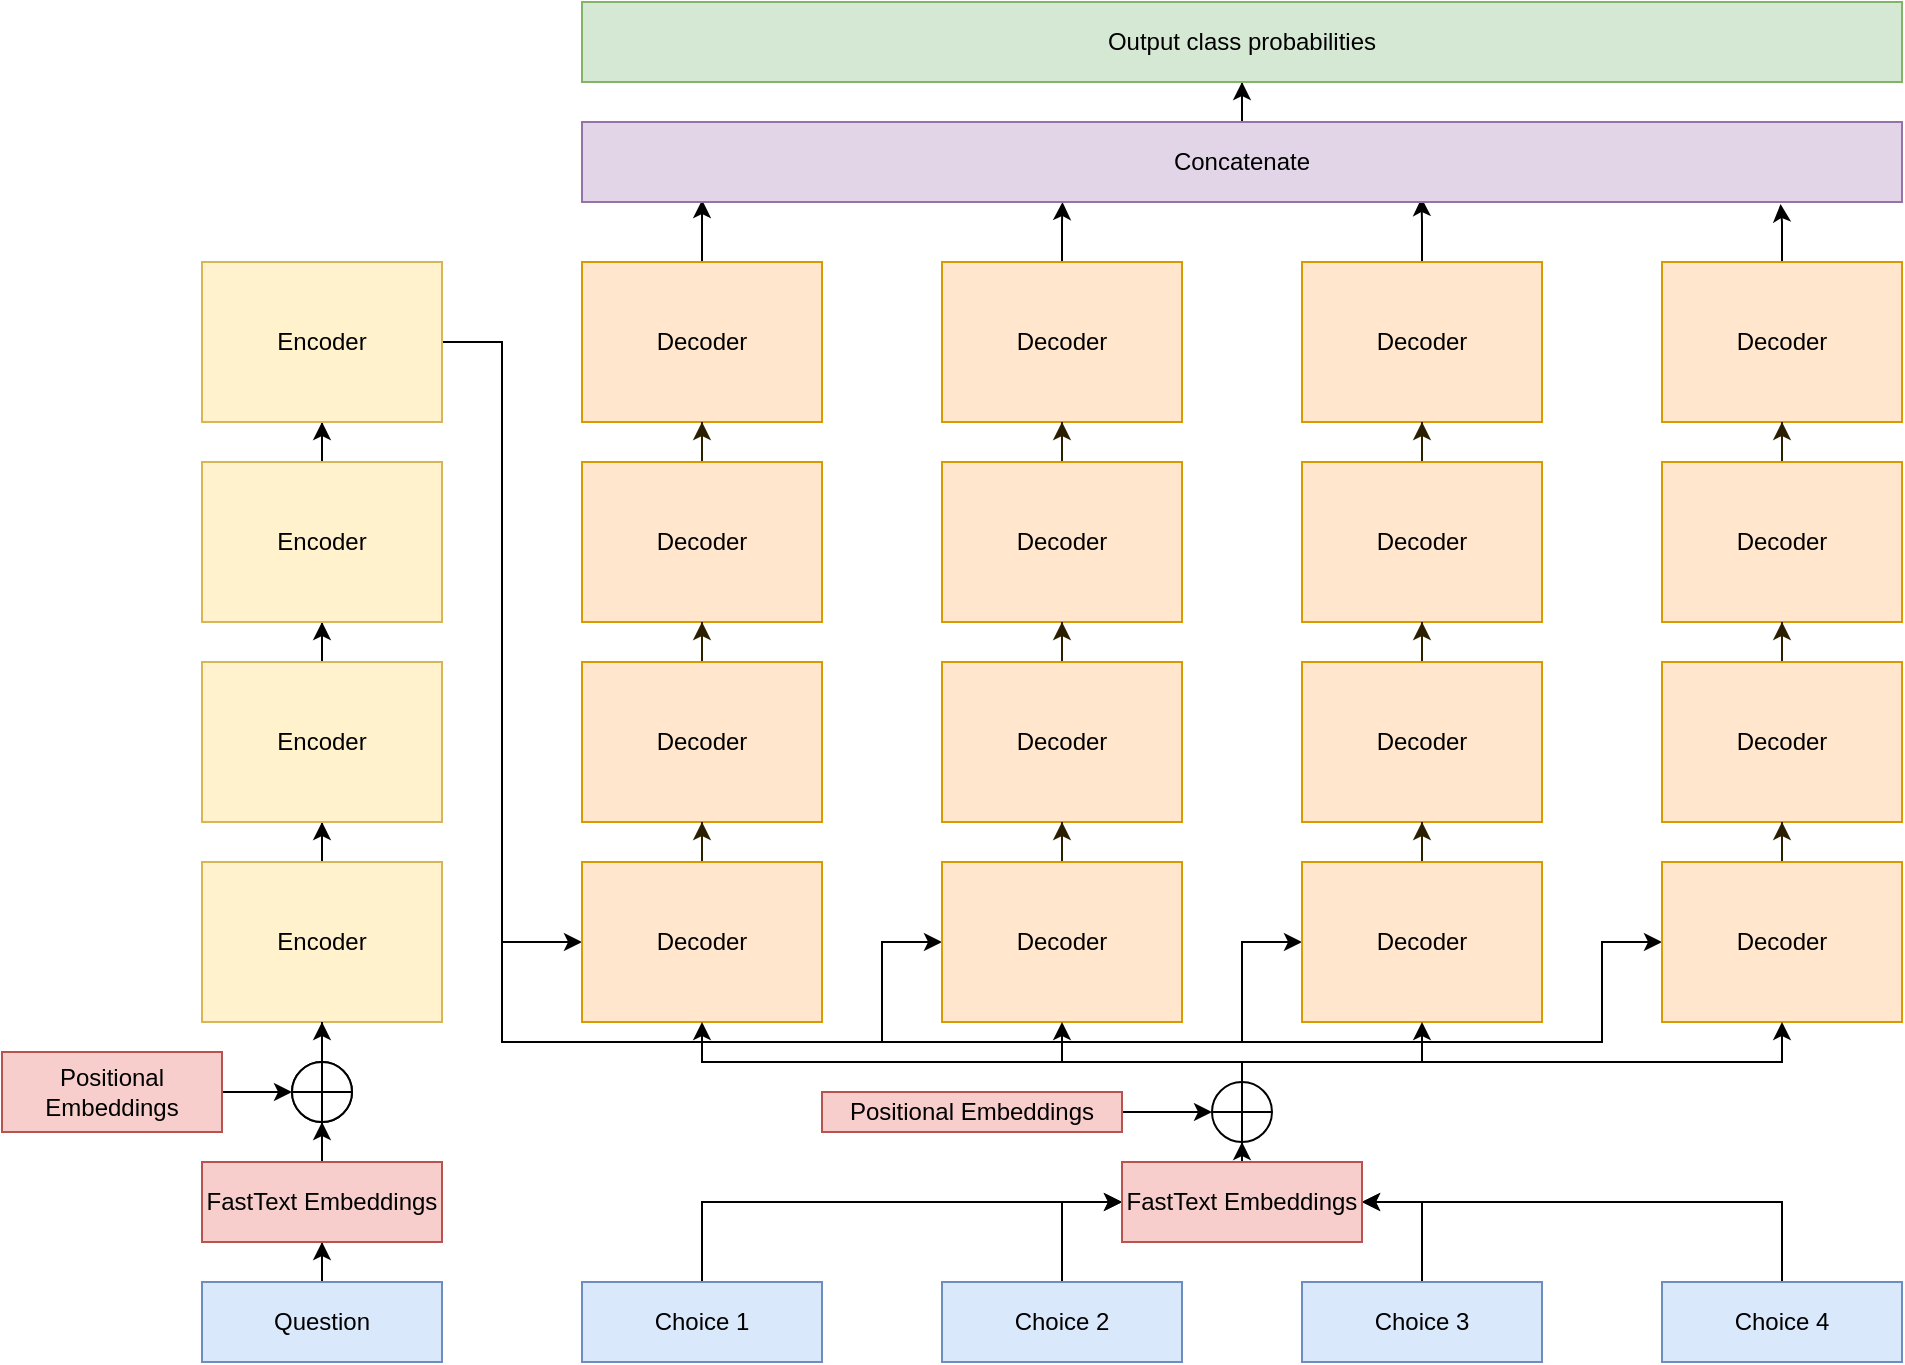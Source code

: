 <mxfile version="21.7.2" type="device">
  <diagram name="Page-1" id="6p_c5eLDCAtgNYo7CwoY">
    <mxGraphModel dx="2284" dy="1846" grid="1" gridSize="10" guides="1" tooltips="1" connect="1" arrows="1" fold="1" page="1" pageScale="1" pageWidth="850" pageHeight="1100" math="0" shadow="0">
      <root>
        <mxCell id="0" />
        <mxCell id="1" parent="0" />
        <mxCell id="1iTckNYjPTLDduQykOy3-5" style="edgeStyle=orthogonalEdgeStyle;rounded=0;orthogonalLoop=1;jettySize=auto;html=1;" edge="1" parent="1" source="1iTckNYjPTLDduQykOy3-1" target="1iTckNYjPTLDduQykOy3-2">
          <mxGeometry relative="1" as="geometry" />
        </mxCell>
        <mxCell id="1iTckNYjPTLDduQykOy3-1" value="Encoder" style="rounded=0;whiteSpace=wrap;html=1;fillColor=#fff2cc;strokeColor=#d6b656;" vertex="1" parent="1">
          <mxGeometry x="80" y="420" width="120" height="80" as="geometry" />
        </mxCell>
        <mxCell id="1iTckNYjPTLDduQykOy3-6" style="edgeStyle=orthogonalEdgeStyle;rounded=0;orthogonalLoop=1;jettySize=auto;html=1;" edge="1" parent="1" source="1iTckNYjPTLDduQykOy3-2" target="1iTckNYjPTLDduQykOy3-3">
          <mxGeometry relative="1" as="geometry" />
        </mxCell>
        <mxCell id="1iTckNYjPTLDduQykOy3-2" value="Encoder" style="rounded=0;whiteSpace=wrap;html=1;fillColor=#fff2cc;strokeColor=#d6b656;" vertex="1" parent="1">
          <mxGeometry x="80" y="320" width="120" height="80" as="geometry" />
        </mxCell>
        <mxCell id="1iTckNYjPTLDduQykOy3-7" style="edgeStyle=orthogonalEdgeStyle;rounded=0;orthogonalLoop=1;jettySize=auto;html=1;" edge="1" parent="1" source="1iTckNYjPTLDduQykOy3-3" target="1iTckNYjPTLDduQykOy3-4">
          <mxGeometry relative="1" as="geometry" />
        </mxCell>
        <mxCell id="1iTckNYjPTLDduQykOy3-3" value="Encoder" style="rounded=0;whiteSpace=wrap;html=1;fillColor=#fff2cc;strokeColor=#d6b656;" vertex="1" parent="1">
          <mxGeometry x="80" y="220" width="120" height="80" as="geometry" />
        </mxCell>
        <mxCell id="1iTckNYjPTLDduQykOy3-30" style="edgeStyle=orthogonalEdgeStyle;rounded=0;orthogonalLoop=1;jettySize=auto;html=1;entryX=0;entryY=0.5;entryDx=0;entryDy=0;" edge="1" parent="1" source="1iTckNYjPTLDduQykOy3-4" target="1iTckNYjPTLDduQykOy3-29">
          <mxGeometry relative="1" as="geometry">
            <Array as="points">
              <mxPoint x="230" y="160" />
              <mxPoint x="230" y="460" />
            </Array>
          </mxGeometry>
        </mxCell>
        <mxCell id="1iTckNYjPTLDduQykOy3-56" style="edgeStyle=orthogonalEdgeStyle;rounded=0;orthogonalLoop=1;jettySize=auto;html=1;entryX=0;entryY=0.5;entryDx=0;entryDy=0;" edge="1" parent="1" source="1iTckNYjPTLDduQykOy3-4" target="1iTckNYjPTLDduQykOy3-41">
          <mxGeometry relative="1" as="geometry">
            <Array as="points">
              <mxPoint x="230" y="160" />
              <mxPoint x="230" y="510" />
              <mxPoint x="420" y="510" />
              <mxPoint x="420" y="460" />
            </Array>
          </mxGeometry>
        </mxCell>
        <mxCell id="1iTckNYjPTLDduQykOy3-57" style="edgeStyle=orthogonalEdgeStyle;rounded=0;orthogonalLoop=1;jettySize=auto;html=1;entryX=0;entryY=0.5;entryDx=0;entryDy=0;" edge="1" parent="1" source="1iTckNYjPTLDduQykOy3-4" target="1iTckNYjPTLDduQykOy3-48">
          <mxGeometry relative="1" as="geometry">
            <Array as="points">
              <mxPoint x="230" y="160" />
              <mxPoint x="230" y="510" />
              <mxPoint x="600" y="510" />
              <mxPoint x="600" y="460" />
            </Array>
          </mxGeometry>
        </mxCell>
        <mxCell id="1iTckNYjPTLDduQykOy3-58" style="edgeStyle=orthogonalEdgeStyle;rounded=0;orthogonalLoop=1;jettySize=auto;html=1;entryX=0;entryY=0.5;entryDx=0;entryDy=0;" edge="1" parent="1" source="1iTckNYjPTLDduQykOy3-4" target="1iTckNYjPTLDduQykOy3-55">
          <mxGeometry relative="1" as="geometry">
            <Array as="points">
              <mxPoint x="230" y="160" />
              <mxPoint x="230" y="510" />
              <mxPoint x="780" y="510" />
              <mxPoint x="780" y="460" />
            </Array>
          </mxGeometry>
        </mxCell>
        <mxCell id="1iTckNYjPTLDduQykOy3-4" value="Encoder" style="rounded=0;whiteSpace=wrap;html=1;fillColor=#fff2cc;strokeColor=#d6b656;" vertex="1" parent="1">
          <mxGeometry x="80" y="120" width="120" height="80" as="geometry" />
        </mxCell>
        <mxCell id="1iTckNYjPTLDduQykOy3-10" style="edgeStyle=orthogonalEdgeStyle;rounded=0;orthogonalLoop=1;jettySize=auto;html=1;" edge="1" parent="1" source="1iTckNYjPTLDduQykOy3-8" target="1iTckNYjPTLDduQykOy3-9">
          <mxGeometry relative="1" as="geometry" />
        </mxCell>
        <mxCell id="1iTckNYjPTLDduQykOy3-8" value="Question" style="rounded=0;whiteSpace=wrap;html=1;fillColor=#dae8fc;strokeColor=#6c8ebf;" vertex="1" parent="1">
          <mxGeometry x="80" y="630" width="120" height="40" as="geometry" />
        </mxCell>
        <mxCell id="1iTckNYjPTLDduQykOy3-16" style="edgeStyle=orthogonalEdgeStyle;rounded=0;orthogonalLoop=1;jettySize=auto;html=1;entryX=0.5;entryY=1;entryDx=0;entryDy=0;" edge="1" parent="1" source="1iTckNYjPTLDduQykOy3-9" target="1iTckNYjPTLDduQykOy3-12">
          <mxGeometry relative="1" as="geometry" />
        </mxCell>
        <mxCell id="1iTckNYjPTLDduQykOy3-9" value="FastText Embeddings" style="rounded=0;whiteSpace=wrap;html=1;fillColor=#f8cecc;strokeColor=#b85450;" vertex="1" parent="1">
          <mxGeometry x="80" y="570" width="120" height="40" as="geometry" />
        </mxCell>
        <mxCell id="1iTckNYjPTLDduQykOy3-19" style="edgeStyle=orthogonalEdgeStyle;rounded=0;orthogonalLoop=1;jettySize=auto;html=1;entryX=0;entryY=0.5;entryDx=0;entryDy=0;" edge="1" parent="1" source="1iTckNYjPTLDduQykOy3-11" target="1iTckNYjPTLDduQykOy3-18">
          <mxGeometry relative="1" as="geometry" />
        </mxCell>
        <mxCell id="1iTckNYjPTLDduQykOy3-11" value="Positional Embeddings" style="text;html=1;align=center;verticalAlign=middle;whiteSpace=wrap;rounded=0;fillColor=#f8cecc;strokeColor=#b85450;" vertex="1" parent="1">
          <mxGeometry x="-20" y="515" width="110" height="40" as="geometry" />
        </mxCell>
        <mxCell id="1iTckNYjPTLDduQykOy3-17" style="edgeStyle=orthogonalEdgeStyle;rounded=0;orthogonalLoop=1;jettySize=auto;html=1;" edge="1" parent="1" source="1iTckNYjPTLDduQykOy3-12" target="1iTckNYjPTLDduQykOy3-1">
          <mxGeometry relative="1" as="geometry" />
        </mxCell>
        <mxCell id="1iTckNYjPTLDduQykOy3-12" value="" style="shape=orEllipse;perimeter=ellipsePerimeter;whiteSpace=wrap;html=1;backgroundOutline=1;" vertex="1" parent="1">
          <mxGeometry x="125" y="520" width="30" height="30" as="geometry" />
        </mxCell>
        <mxCell id="1iTckNYjPTLDduQykOy3-18" value="" style="shape=orEllipse;perimeter=ellipsePerimeter;whiteSpace=wrap;html=1;backgroundOutline=1;" vertex="1" parent="1">
          <mxGeometry x="125" y="520" width="30" height="30" as="geometry" />
        </mxCell>
        <mxCell id="1iTckNYjPTLDduQykOy3-92" style="edgeStyle=orthogonalEdgeStyle;rounded=0;orthogonalLoop=1;jettySize=auto;html=1;entryX=0.091;entryY=0.975;entryDx=0;entryDy=0;entryPerimeter=0;" edge="1" parent="1" source="1iTckNYjPTLDduQykOy3-26" target="1iTckNYjPTLDduQykOy3-87">
          <mxGeometry relative="1" as="geometry" />
        </mxCell>
        <mxCell id="1iTckNYjPTLDduQykOy3-26" value="Decoder" style="rounded=0;whiteSpace=wrap;html=1;fillColor=#ffe6cc;strokeColor=#d79b00;" vertex="1" parent="1">
          <mxGeometry x="270" y="120" width="120" height="80" as="geometry" />
        </mxCell>
        <mxCell id="1iTckNYjPTLDduQykOy3-34" style="edgeStyle=orthogonalEdgeStyle;rounded=0;orthogonalLoop=1;jettySize=auto;html=1;fillColor=#ffe6cc;strokeColor=#2B1F00;" edge="1" parent="1" source="1iTckNYjPTLDduQykOy3-27" target="1iTckNYjPTLDduQykOy3-26">
          <mxGeometry relative="1" as="geometry" />
        </mxCell>
        <mxCell id="1iTckNYjPTLDduQykOy3-27" value="Decoder" style="rounded=0;whiteSpace=wrap;html=1;fillColor=#ffe6cc;strokeColor=#d79b00;" vertex="1" parent="1">
          <mxGeometry x="270" y="220" width="120" height="80" as="geometry" />
        </mxCell>
        <mxCell id="1iTckNYjPTLDduQykOy3-33" style="edgeStyle=orthogonalEdgeStyle;rounded=0;orthogonalLoop=1;jettySize=auto;html=1;fillColor=#ffe6cc;strokeColor=#2B1F00;" edge="1" parent="1" source="1iTckNYjPTLDduQykOy3-28" target="1iTckNYjPTLDduQykOy3-27">
          <mxGeometry relative="1" as="geometry" />
        </mxCell>
        <mxCell id="1iTckNYjPTLDduQykOy3-28" value="Decoder" style="rounded=0;whiteSpace=wrap;html=1;fillColor=#ffe6cc;strokeColor=#d79b00;" vertex="1" parent="1">
          <mxGeometry x="270" y="320" width="120" height="80" as="geometry" />
        </mxCell>
        <mxCell id="1iTckNYjPTLDduQykOy3-31" style="edgeStyle=orthogonalEdgeStyle;rounded=0;orthogonalLoop=1;jettySize=auto;html=1;entryX=0.5;entryY=1;entryDx=0;entryDy=0;fillColor=#ffe6cc;strokeColor=#2B1F00;" edge="1" parent="1" source="1iTckNYjPTLDduQykOy3-29" target="1iTckNYjPTLDduQykOy3-28">
          <mxGeometry relative="1" as="geometry" />
        </mxCell>
        <mxCell id="1iTckNYjPTLDduQykOy3-29" value="Decoder" style="rounded=0;whiteSpace=wrap;html=1;fillColor=#ffe6cc;strokeColor=#d79b00;" vertex="1" parent="1">
          <mxGeometry x="270" y="420" width="120" height="80" as="geometry" />
        </mxCell>
        <mxCell id="1iTckNYjPTLDduQykOy3-93" style="edgeStyle=orthogonalEdgeStyle;rounded=0;orthogonalLoop=1;jettySize=auto;html=1;entryX=0.364;entryY=1;entryDx=0;entryDy=0;entryPerimeter=0;" edge="1" parent="1" source="1iTckNYjPTLDduQykOy3-35" target="1iTckNYjPTLDduQykOy3-87">
          <mxGeometry relative="1" as="geometry" />
        </mxCell>
        <mxCell id="1iTckNYjPTLDduQykOy3-35" value="Decoder" style="rounded=0;whiteSpace=wrap;html=1;fillColor=#ffe6cc;strokeColor=#d79b00;" vertex="1" parent="1">
          <mxGeometry x="450" y="120" width="120" height="80" as="geometry" />
        </mxCell>
        <mxCell id="1iTckNYjPTLDduQykOy3-36" style="edgeStyle=orthogonalEdgeStyle;rounded=0;orthogonalLoop=1;jettySize=auto;html=1;fillColor=#ffe6cc;strokeColor=#2B1F00;" edge="1" parent="1" source="1iTckNYjPTLDduQykOy3-37" target="1iTckNYjPTLDduQykOy3-35">
          <mxGeometry relative="1" as="geometry" />
        </mxCell>
        <mxCell id="1iTckNYjPTLDduQykOy3-37" value="Decoder" style="rounded=0;whiteSpace=wrap;html=1;fillColor=#ffe6cc;strokeColor=#d79b00;" vertex="1" parent="1">
          <mxGeometry x="450" y="220" width="120" height="80" as="geometry" />
        </mxCell>
        <mxCell id="1iTckNYjPTLDduQykOy3-38" style="edgeStyle=orthogonalEdgeStyle;rounded=0;orthogonalLoop=1;jettySize=auto;html=1;fillColor=#ffe6cc;strokeColor=#2B1F00;" edge="1" parent="1" source="1iTckNYjPTLDduQykOy3-39" target="1iTckNYjPTLDduQykOy3-37">
          <mxGeometry relative="1" as="geometry" />
        </mxCell>
        <mxCell id="1iTckNYjPTLDduQykOy3-39" value="Decoder" style="rounded=0;whiteSpace=wrap;html=1;fillColor=#ffe6cc;strokeColor=#d79b00;" vertex="1" parent="1">
          <mxGeometry x="450" y="320" width="120" height="80" as="geometry" />
        </mxCell>
        <mxCell id="1iTckNYjPTLDduQykOy3-40" style="edgeStyle=orthogonalEdgeStyle;rounded=0;orthogonalLoop=1;jettySize=auto;html=1;entryX=0.5;entryY=1;entryDx=0;entryDy=0;fillColor=#ffe6cc;strokeColor=#2B1F00;" edge="1" parent="1" source="1iTckNYjPTLDduQykOy3-41" target="1iTckNYjPTLDduQykOy3-39">
          <mxGeometry relative="1" as="geometry" />
        </mxCell>
        <mxCell id="1iTckNYjPTLDduQykOy3-41" value="Decoder" style="rounded=0;whiteSpace=wrap;html=1;fillColor=#ffe6cc;strokeColor=#d79b00;" vertex="1" parent="1">
          <mxGeometry x="450" y="420" width="120" height="80" as="geometry" />
        </mxCell>
        <mxCell id="1iTckNYjPTLDduQykOy3-94" style="edgeStyle=orthogonalEdgeStyle;rounded=0;orthogonalLoop=1;jettySize=auto;html=1;entryX=0.636;entryY=0.95;entryDx=0;entryDy=0;entryPerimeter=0;" edge="1" parent="1" source="1iTckNYjPTLDduQykOy3-42" target="1iTckNYjPTLDduQykOy3-87">
          <mxGeometry relative="1" as="geometry" />
        </mxCell>
        <mxCell id="1iTckNYjPTLDduQykOy3-42" value="Decoder" style="rounded=0;whiteSpace=wrap;html=1;fillColor=#ffe6cc;strokeColor=#d79b00;" vertex="1" parent="1">
          <mxGeometry x="630" y="120" width="120" height="80" as="geometry" />
        </mxCell>
        <mxCell id="1iTckNYjPTLDduQykOy3-43" style="edgeStyle=orthogonalEdgeStyle;rounded=0;orthogonalLoop=1;jettySize=auto;html=1;fillColor=#ffe6cc;strokeColor=#2B1F00;" edge="1" parent="1" source="1iTckNYjPTLDduQykOy3-44" target="1iTckNYjPTLDduQykOy3-42">
          <mxGeometry relative="1" as="geometry" />
        </mxCell>
        <mxCell id="1iTckNYjPTLDduQykOy3-44" value="Decoder" style="rounded=0;whiteSpace=wrap;html=1;fillColor=#ffe6cc;strokeColor=#d79b00;" vertex="1" parent="1">
          <mxGeometry x="630" y="220" width="120" height="80" as="geometry" />
        </mxCell>
        <mxCell id="1iTckNYjPTLDduQykOy3-45" style="edgeStyle=orthogonalEdgeStyle;rounded=0;orthogonalLoop=1;jettySize=auto;html=1;fillColor=#ffe6cc;strokeColor=#2B1F00;" edge="1" parent="1" source="1iTckNYjPTLDduQykOy3-46" target="1iTckNYjPTLDduQykOy3-44">
          <mxGeometry relative="1" as="geometry" />
        </mxCell>
        <mxCell id="1iTckNYjPTLDduQykOy3-46" value="Decoder" style="rounded=0;whiteSpace=wrap;html=1;fillColor=#ffe6cc;strokeColor=#d79b00;" vertex="1" parent="1">
          <mxGeometry x="630" y="320" width="120" height="80" as="geometry" />
        </mxCell>
        <mxCell id="1iTckNYjPTLDduQykOy3-47" style="edgeStyle=orthogonalEdgeStyle;rounded=0;orthogonalLoop=1;jettySize=auto;html=1;entryX=0.5;entryY=1;entryDx=0;entryDy=0;fillColor=#ffe6cc;strokeColor=#2B1F00;" edge="1" parent="1" source="1iTckNYjPTLDduQykOy3-48" target="1iTckNYjPTLDduQykOy3-46">
          <mxGeometry relative="1" as="geometry" />
        </mxCell>
        <mxCell id="1iTckNYjPTLDduQykOy3-48" value="Decoder" style="rounded=0;whiteSpace=wrap;html=1;fillColor=#ffe6cc;strokeColor=#d79b00;" vertex="1" parent="1">
          <mxGeometry x="630" y="420" width="120" height="80" as="geometry" />
        </mxCell>
        <mxCell id="1iTckNYjPTLDduQykOy3-95" style="edgeStyle=orthogonalEdgeStyle;rounded=0;orthogonalLoop=1;jettySize=auto;html=1;entryX=0.908;entryY=1.025;entryDx=0;entryDy=0;entryPerimeter=0;" edge="1" parent="1" source="1iTckNYjPTLDduQykOy3-49" target="1iTckNYjPTLDduQykOy3-87">
          <mxGeometry relative="1" as="geometry">
            <mxPoint x="870" y="90" as="targetPoint" />
          </mxGeometry>
        </mxCell>
        <mxCell id="1iTckNYjPTLDduQykOy3-49" value="Decoder" style="rounded=0;whiteSpace=wrap;html=1;fillColor=#ffe6cc;strokeColor=#d79b00;" vertex="1" parent="1">
          <mxGeometry x="810" y="120" width="120" height="80" as="geometry" />
        </mxCell>
        <mxCell id="1iTckNYjPTLDduQykOy3-50" style="edgeStyle=orthogonalEdgeStyle;rounded=0;orthogonalLoop=1;jettySize=auto;html=1;fillColor=#ffe6cc;strokeColor=#2B1F00;" edge="1" parent="1" source="1iTckNYjPTLDduQykOy3-51" target="1iTckNYjPTLDduQykOy3-49">
          <mxGeometry relative="1" as="geometry" />
        </mxCell>
        <mxCell id="1iTckNYjPTLDduQykOy3-51" value="Decoder" style="rounded=0;whiteSpace=wrap;html=1;fillColor=#ffe6cc;strokeColor=#d79b00;" vertex="1" parent="1">
          <mxGeometry x="810" y="220" width="120" height="80" as="geometry" />
        </mxCell>
        <mxCell id="1iTckNYjPTLDduQykOy3-52" style="edgeStyle=orthogonalEdgeStyle;rounded=0;orthogonalLoop=1;jettySize=auto;html=1;fillColor=#ffe6cc;strokeColor=#2B1F00;" edge="1" parent="1" source="1iTckNYjPTLDduQykOy3-53" target="1iTckNYjPTLDduQykOy3-51">
          <mxGeometry relative="1" as="geometry" />
        </mxCell>
        <mxCell id="1iTckNYjPTLDduQykOy3-53" value="Decoder" style="rounded=0;whiteSpace=wrap;html=1;fillColor=#ffe6cc;strokeColor=#d79b00;" vertex="1" parent="1">
          <mxGeometry x="810" y="320" width="120" height="80" as="geometry" />
        </mxCell>
        <mxCell id="1iTckNYjPTLDduQykOy3-54" style="edgeStyle=orthogonalEdgeStyle;rounded=0;orthogonalLoop=1;jettySize=auto;html=1;entryX=0.5;entryY=1;entryDx=0;entryDy=0;fillColor=#ffe6cc;strokeColor=#2B1F00;" edge="1" parent="1" source="1iTckNYjPTLDduQykOy3-55" target="1iTckNYjPTLDduQykOy3-53">
          <mxGeometry relative="1" as="geometry" />
        </mxCell>
        <mxCell id="1iTckNYjPTLDduQykOy3-55" value="Decoder" style="rounded=0;whiteSpace=wrap;html=1;fillColor=#ffe6cc;strokeColor=#d79b00;" vertex="1" parent="1">
          <mxGeometry x="810" y="420" width="120" height="80" as="geometry" />
        </mxCell>
        <mxCell id="1iTckNYjPTLDduQykOy3-66" style="edgeStyle=orthogonalEdgeStyle;rounded=0;orthogonalLoop=1;jettySize=auto;html=1;" edge="1" parent="1" source="1iTckNYjPTLDduQykOy3-59" target="1iTckNYjPTLDduQykOy3-65">
          <mxGeometry relative="1" as="geometry">
            <Array as="points">
              <mxPoint x="330" y="590" />
            </Array>
          </mxGeometry>
        </mxCell>
        <mxCell id="1iTckNYjPTLDduQykOy3-59" value="Choice 1" style="rounded=0;whiteSpace=wrap;html=1;fillColor=#dae8fc;strokeColor=#6c8ebf;" vertex="1" parent="1">
          <mxGeometry x="270" y="630" width="120" height="40" as="geometry" />
        </mxCell>
        <mxCell id="1iTckNYjPTLDduQykOy3-70" style="edgeStyle=orthogonalEdgeStyle;rounded=0;orthogonalLoop=1;jettySize=auto;html=1;entryX=0;entryY=0.5;entryDx=0;entryDy=0;" edge="1" parent="1" source="1iTckNYjPTLDduQykOy3-60" target="1iTckNYjPTLDduQykOy3-65">
          <mxGeometry relative="1" as="geometry" />
        </mxCell>
        <mxCell id="1iTckNYjPTLDduQykOy3-60" value="Choice 2" style="rounded=0;whiteSpace=wrap;html=1;fillColor=#dae8fc;strokeColor=#6c8ebf;" vertex="1" parent="1">
          <mxGeometry x="450" y="630" width="120" height="40" as="geometry" />
        </mxCell>
        <mxCell id="1iTckNYjPTLDduQykOy3-68" style="edgeStyle=orthogonalEdgeStyle;rounded=0;orthogonalLoop=1;jettySize=auto;html=1;entryX=1;entryY=0.5;entryDx=0;entryDy=0;" edge="1" parent="1" source="1iTckNYjPTLDduQykOy3-61" target="1iTckNYjPTLDduQykOy3-65">
          <mxGeometry relative="1" as="geometry" />
        </mxCell>
        <mxCell id="1iTckNYjPTLDduQykOy3-61" value="Choice 3" style="rounded=0;whiteSpace=wrap;html=1;fillColor=#dae8fc;strokeColor=#6c8ebf;" vertex="1" parent="1">
          <mxGeometry x="630" y="630" width="120" height="40" as="geometry" />
        </mxCell>
        <mxCell id="1iTckNYjPTLDduQykOy3-69" style="edgeStyle=orthogonalEdgeStyle;rounded=0;orthogonalLoop=1;jettySize=auto;html=1;entryX=1;entryY=0.5;entryDx=0;entryDy=0;" edge="1" parent="1" source="1iTckNYjPTLDduQykOy3-62" target="1iTckNYjPTLDduQykOy3-65">
          <mxGeometry relative="1" as="geometry">
            <Array as="points">
              <mxPoint x="870" y="590" />
            </Array>
          </mxGeometry>
        </mxCell>
        <mxCell id="1iTckNYjPTLDduQykOy3-62" value="&lt;div&gt;Choice 4&lt;/div&gt;" style="rounded=0;whiteSpace=wrap;html=1;fillColor=#dae8fc;strokeColor=#6c8ebf;" vertex="1" parent="1">
          <mxGeometry x="810" y="630" width="120" height="40" as="geometry" />
        </mxCell>
        <mxCell id="1iTckNYjPTLDduQykOy3-82" style="edgeStyle=orthogonalEdgeStyle;rounded=0;orthogonalLoop=1;jettySize=auto;html=1;entryX=0.5;entryY=1;entryDx=0;entryDy=0;" edge="1" parent="1" source="1iTckNYjPTLDduQykOy3-65" target="1iTckNYjPTLDduQykOy3-75">
          <mxGeometry relative="1" as="geometry" />
        </mxCell>
        <mxCell id="1iTckNYjPTLDduQykOy3-65" value="FastText Embeddings" style="rounded=0;whiteSpace=wrap;html=1;fillColor=#f8cecc;strokeColor=#b85450;" vertex="1" parent="1">
          <mxGeometry x="540" y="570" width="120" height="40" as="geometry" />
        </mxCell>
        <mxCell id="1iTckNYjPTLDduQykOy3-83" style="edgeStyle=orthogonalEdgeStyle;rounded=0;orthogonalLoop=1;jettySize=auto;html=1;entryX=0.5;entryY=1;entryDx=0;entryDy=0;" edge="1" parent="1" source="1iTckNYjPTLDduQykOy3-75" target="1iTckNYjPTLDduQykOy3-29">
          <mxGeometry relative="1" as="geometry">
            <Array as="points">
              <mxPoint x="600" y="520" />
              <mxPoint x="330" y="520" />
            </Array>
          </mxGeometry>
        </mxCell>
        <mxCell id="1iTckNYjPTLDduQykOy3-84" style="edgeStyle=orthogonalEdgeStyle;rounded=0;orthogonalLoop=1;jettySize=auto;html=1;entryX=0.5;entryY=1;entryDx=0;entryDy=0;" edge="1" parent="1" source="1iTckNYjPTLDduQykOy3-75" target="1iTckNYjPTLDduQykOy3-41">
          <mxGeometry relative="1" as="geometry">
            <Array as="points">
              <mxPoint x="600" y="520" />
              <mxPoint x="510" y="520" />
            </Array>
          </mxGeometry>
        </mxCell>
        <mxCell id="1iTckNYjPTLDduQykOy3-85" style="edgeStyle=orthogonalEdgeStyle;rounded=0;orthogonalLoop=1;jettySize=auto;html=1;entryX=0.5;entryY=1;entryDx=0;entryDy=0;" edge="1" parent="1" source="1iTckNYjPTLDduQykOy3-75" target="1iTckNYjPTLDduQykOy3-48">
          <mxGeometry relative="1" as="geometry">
            <Array as="points">
              <mxPoint x="600" y="520" />
              <mxPoint x="690" y="520" />
            </Array>
          </mxGeometry>
        </mxCell>
        <mxCell id="1iTckNYjPTLDduQykOy3-86" style="edgeStyle=orthogonalEdgeStyle;rounded=0;orthogonalLoop=1;jettySize=auto;html=1;entryX=0.5;entryY=1;entryDx=0;entryDy=0;" edge="1" parent="1" source="1iTckNYjPTLDduQykOy3-75" target="1iTckNYjPTLDduQykOy3-55">
          <mxGeometry relative="1" as="geometry">
            <Array as="points">
              <mxPoint x="600" y="520" />
              <mxPoint x="870" y="520" />
            </Array>
          </mxGeometry>
        </mxCell>
        <mxCell id="1iTckNYjPTLDduQykOy3-75" value="" style="shape=orEllipse;perimeter=ellipsePerimeter;whiteSpace=wrap;html=1;backgroundOutline=1;" vertex="1" parent="1">
          <mxGeometry x="585" y="530" width="30" height="30" as="geometry" />
        </mxCell>
        <mxCell id="1iTckNYjPTLDduQykOy3-79" style="edgeStyle=orthogonalEdgeStyle;rounded=0;orthogonalLoop=1;jettySize=auto;html=1;entryX=0;entryY=0.5;entryDx=0;entryDy=0;" edge="1" parent="1" source="1iTckNYjPTLDduQykOy3-78" target="1iTckNYjPTLDduQykOy3-75">
          <mxGeometry relative="1" as="geometry" />
        </mxCell>
        <mxCell id="1iTckNYjPTLDduQykOy3-78" value="Positional Embeddings" style="text;html=1;align=center;verticalAlign=middle;whiteSpace=wrap;rounded=0;fillColor=#f8cecc;strokeColor=#b85450;" vertex="1" parent="1">
          <mxGeometry x="390" y="535" width="150" height="20" as="geometry" />
        </mxCell>
        <mxCell id="1iTckNYjPTLDduQykOy3-97" style="edgeStyle=orthogonalEdgeStyle;rounded=0;orthogonalLoop=1;jettySize=auto;html=1;entryX=0.5;entryY=1;entryDx=0;entryDy=0;" edge="1" parent="1" source="1iTckNYjPTLDduQykOy3-87" target="1iTckNYjPTLDduQykOy3-96">
          <mxGeometry relative="1" as="geometry" />
        </mxCell>
        <mxCell id="1iTckNYjPTLDduQykOy3-87" value="Concatenate" style="rounded=0;whiteSpace=wrap;html=1;fillColor=#e1d5e7;strokeColor=#9673a6;" vertex="1" parent="1">
          <mxGeometry x="270" y="50" width="660" height="40" as="geometry" />
        </mxCell>
        <mxCell id="1iTckNYjPTLDduQykOy3-96" value="Output class probabilities" style="rounded=0;whiteSpace=wrap;html=1;fillColor=#d5e8d4;strokeColor=#82b366;" vertex="1" parent="1">
          <mxGeometry x="270" y="-10" width="660" height="40" as="geometry" />
        </mxCell>
      </root>
    </mxGraphModel>
  </diagram>
</mxfile>
